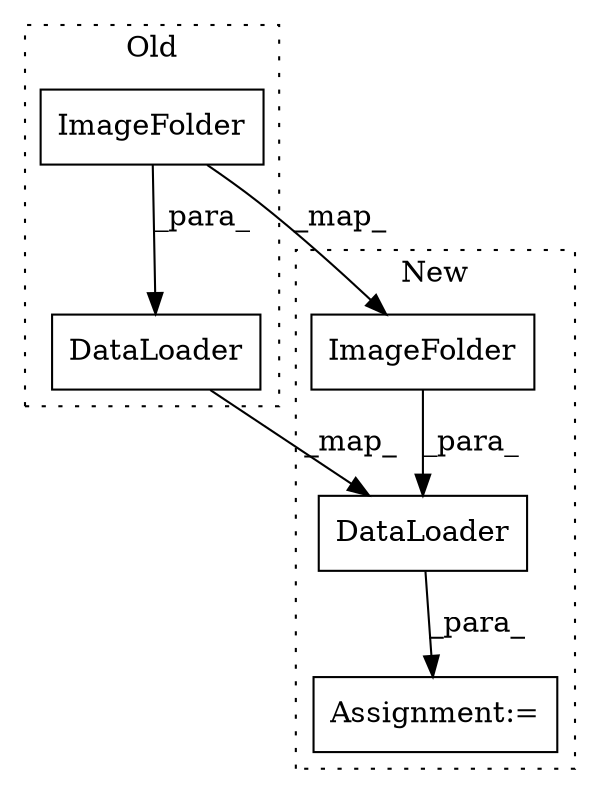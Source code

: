 digraph G {
subgraph cluster0 {
1 [label="ImageFolder" a="32" s="3829,4026" l="12,1" shape="box"];
4 [label="DataLoader" a="32" s="3797,4066" l="11,1" shape="box"];
label = "Old";
style="dotted";
}
subgraph cluster1 {
2 [label="ImageFolder" a="32" s="4500,4697" l="12,1" shape="box"];
3 [label="Assignment:=" a="7" s="4874" l="1" shape="box"];
5 [label="DataLoader" a="32" s="4892,4988" l="11,1" shape="box"];
label = "New";
style="dotted";
}
1 -> 4 [label="_para_"];
1 -> 2 [label="_map_"];
2 -> 5 [label="_para_"];
4 -> 5 [label="_map_"];
5 -> 3 [label="_para_"];
}